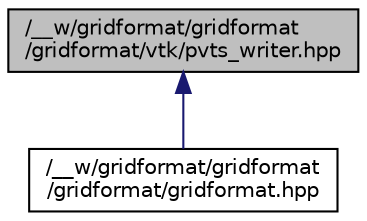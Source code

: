 digraph "/__w/gridformat/gridformat/gridformat/vtk/pvts_writer.hpp"
{
 // LATEX_PDF_SIZE
  edge [fontname="Helvetica",fontsize="10",labelfontname="Helvetica",labelfontsize="10"];
  node [fontname="Helvetica",fontsize="10",shape=record];
  Node1 [label="/__w/gridformat/gridformat\l/gridformat/vtk/pvts_writer.hpp",height=0.2,width=0.4,color="black", fillcolor="grey75", style="filled", fontcolor="black",tooltip="Writer for parallel .pvts files."];
  Node1 -> Node2 [dir="back",color="midnightblue",fontsize="10",style="solid",fontname="Helvetica"];
  Node2 [label="/__w/gridformat/gridformat\l/gridformat/gridformat.hpp",height=0.2,width=0.4,color="black", fillcolor="white", style="filled",URL="$gridformat_8hpp.html",tooltip="This file is the entrypoint to the high-level API exposing all provided writers through a unified int..."];
}
